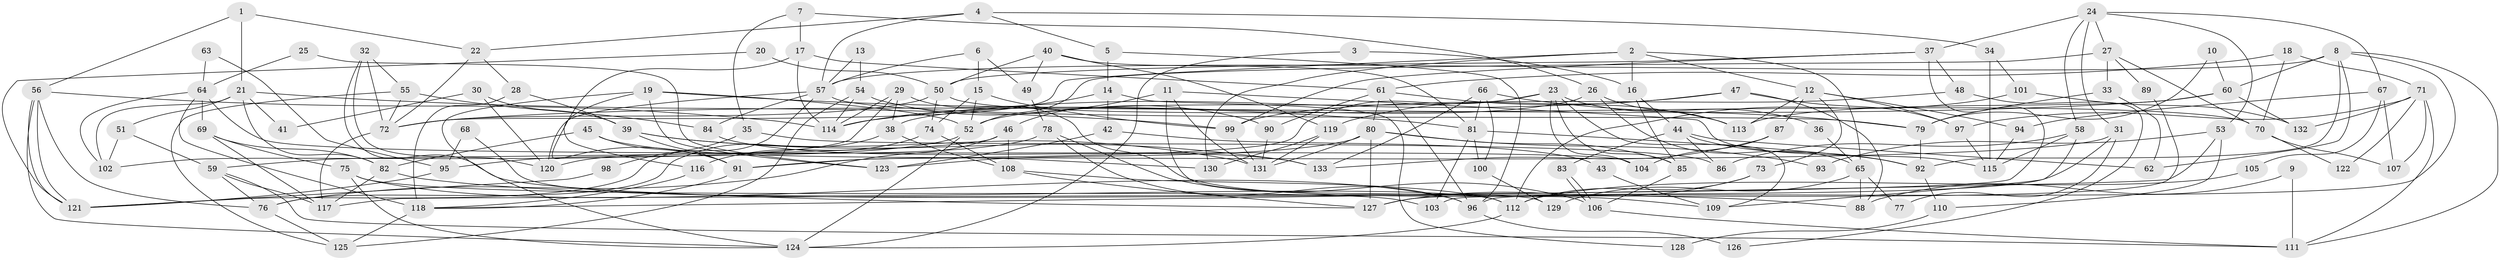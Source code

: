 // Generated by graph-tools (version 1.1) at 2025/49/03/09/25 04:49:37]
// undirected, 133 vertices, 266 edges
graph export_dot {
graph [start="1"]
  node [color=gray90,style=filled];
  1;
  2;
  3;
  4;
  5;
  6;
  7;
  8;
  9;
  10;
  11;
  12;
  13;
  14;
  15;
  16;
  17;
  18;
  19;
  20;
  21;
  22;
  23;
  24;
  25;
  26;
  27;
  28;
  29;
  30;
  31;
  32;
  33;
  34;
  35;
  36;
  37;
  38;
  39;
  40;
  41;
  42;
  43;
  44;
  45;
  46;
  47;
  48;
  49;
  50;
  51;
  52;
  53;
  54;
  55;
  56;
  57;
  58;
  59;
  60;
  61;
  62;
  63;
  64;
  65;
  66;
  67;
  68;
  69;
  70;
  71;
  72;
  73;
  74;
  75;
  76;
  77;
  78;
  79;
  80;
  81;
  82;
  83;
  84;
  85;
  86;
  87;
  88;
  89;
  90;
  91;
  92;
  93;
  94;
  95;
  96;
  97;
  98;
  99;
  100;
  101;
  102;
  103;
  104;
  105;
  106;
  107;
  108;
  109;
  110;
  111;
  112;
  113;
  114;
  115;
  116;
  117;
  118;
  119;
  120;
  121;
  122;
  123;
  124;
  125;
  126;
  127;
  128;
  129;
  130;
  131;
  132;
  133;
  1 -- 56;
  1 -- 21;
  1 -- 22;
  2 -- 72;
  2 -- 12;
  2 -- 16;
  2 -- 65;
  2 -- 130;
  3 -- 124;
  3 -- 16;
  4 -- 57;
  4 -- 22;
  4 -- 5;
  4 -- 34;
  5 -- 96;
  5 -- 14;
  6 -- 15;
  6 -- 57;
  6 -- 49;
  7 -- 26;
  7 -- 17;
  7 -- 35;
  8 -- 92;
  8 -- 111;
  8 -- 57;
  8 -- 60;
  8 -- 62;
  8 -- 96;
  9 -- 88;
  9 -- 111;
  10 -- 60;
  10 -- 79;
  11 -- 131;
  11 -- 46;
  11 -- 115;
  11 -- 129;
  12 -- 73;
  12 -- 97;
  12 -- 87;
  12 -- 94;
  12 -- 113;
  13 -- 57;
  13 -- 54;
  14 -- 114;
  14 -- 42;
  14 -- 128;
  15 -- 74;
  15 -- 52;
  15 -- 99;
  16 -- 85;
  16 -- 44;
  17 -- 61;
  17 -- 91;
  17 -- 114;
  18 -- 61;
  18 -- 71;
  18 -- 70;
  19 -- 52;
  19 -- 124;
  19 -- 81;
  19 -- 116;
  19 -- 123;
  20 -- 50;
  20 -- 121;
  21 -- 99;
  21 -- 102;
  21 -- 41;
  21 -- 51;
  21 -- 82;
  22 -- 72;
  22 -- 28;
  23 -- 91;
  23 -- 104;
  23 -- 36;
  23 -- 52;
  23 -- 85;
  23 -- 109;
  24 -- 31;
  24 -- 37;
  24 -- 27;
  24 -- 53;
  24 -- 58;
  24 -- 67;
  25 -- 64;
  25 -- 123;
  26 -- 113;
  26 -- 65;
  26 -- 38;
  27 -- 52;
  27 -- 33;
  27 -- 70;
  27 -- 89;
  28 -- 39;
  28 -- 118;
  29 -- 102;
  29 -- 114;
  29 -- 38;
  29 -- 109;
  30 -- 39;
  30 -- 120;
  30 -- 41;
  31 -- 127;
  31 -- 91;
  31 -- 77;
  32 -- 127;
  32 -- 72;
  32 -- 55;
  32 -- 120;
  33 -- 79;
  33 -- 62;
  34 -- 115;
  34 -- 101;
  35 -- 86;
  35 -- 98;
  36 -- 65;
  37 -- 99;
  37 -- 50;
  37 -- 48;
  37 -- 117;
  38 -- 76;
  38 -- 108;
  39 -- 131;
  39 -- 91;
  39 -- 133;
  40 -- 50;
  40 -- 119;
  40 -- 49;
  40 -- 81;
  42 -- 123;
  42 -- 43;
  43 -- 109;
  44 -- 62;
  44 -- 83;
  44 -- 86;
  44 -- 92;
  45 -- 130;
  45 -- 82;
  45 -- 91;
  46 -- 108;
  46 -- 76;
  46 -- 59;
  47 -- 88;
  47 -- 97;
  47 -- 114;
  47 -- 119;
  48 -- 99;
  48 -- 126;
  49 -- 78;
  50 -- 72;
  50 -- 70;
  50 -- 74;
  51 -- 59;
  51 -- 102;
  52 -- 124;
  52 -- 95;
  53 -- 118;
  53 -- 93;
  53 -- 110;
  54 -- 114;
  54 -- 125;
  54 -- 90;
  55 -- 72;
  55 -- 84;
  55 -- 125;
  56 -- 121;
  56 -- 121;
  56 -- 114;
  56 -- 76;
  56 -- 124;
  57 -- 79;
  57 -- 84;
  57 -- 120;
  57 -- 121;
  58 -- 109;
  58 -- 86;
  58 -- 115;
  59 -- 76;
  59 -- 111;
  59 -- 117;
  60 -- 132;
  60 -- 72;
  60 -- 113;
  61 -- 96;
  61 -- 113;
  61 -- 80;
  61 -- 90;
  63 -- 64;
  63 -- 95;
  64 -- 118;
  64 -- 69;
  64 -- 102;
  64 -- 104;
  65 -- 129;
  65 -- 77;
  65 -- 88;
  66 -- 133;
  66 -- 81;
  66 -- 79;
  66 -- 100;
  67 -- 94;
  67 -- 105;
  67 -- 107;
  68 -- 112;
  68 -- 95;
  69 -- 82;
  69 -- 117;
  69 -- 75;
  70 -- 107;
  70 -- 122;
  71 -- 111;
  71 -- 107;
  71 -- 97;
  71 -- 122;
  71 -- 132;
  72 -- 117;
  73 -- 112;
  73 -- 127;
  74 -- 116;
  74 -- 108;
  75 -- 96;
  75 -- 103;
  75 -- 124;
  76 -- 125;
  78 -- 120;
  78 -- 96;
  78 -- 106;
  79 -- 92;
  80 -- 85;
  80 -- 93;
  80 -- 123;
  80 -- 127;
  80 -- 131;
  81 -- 92;
  81 -- 100;
  81 -- 103;
  82 -- 117;
  82 -- 88;
  83 -- 106;
  83 -- 106;
  84 -- 133;
  85 -- 106;
  87 -- 133;
  87 -- 104;
  89 -- 103;
  90 -- 131;
  91 -- 118;
  92 -- 110;
  94 -- 115;
  95 -- 121;
  96 -- 126;
  97 -- 115;
  98 -- 121;
  99 -- 131;
  100 -- 129;
  101 -- 112;
  101 -- 132;
  105 -- 112;
  106 -- 111;
  108 -- 112;
  108 -- 127;
  110 -- 128;
  112 -- 124;
  116 -- 118;
  118 -- 125;
  119 -- 131;
  119 -- 130;
}
